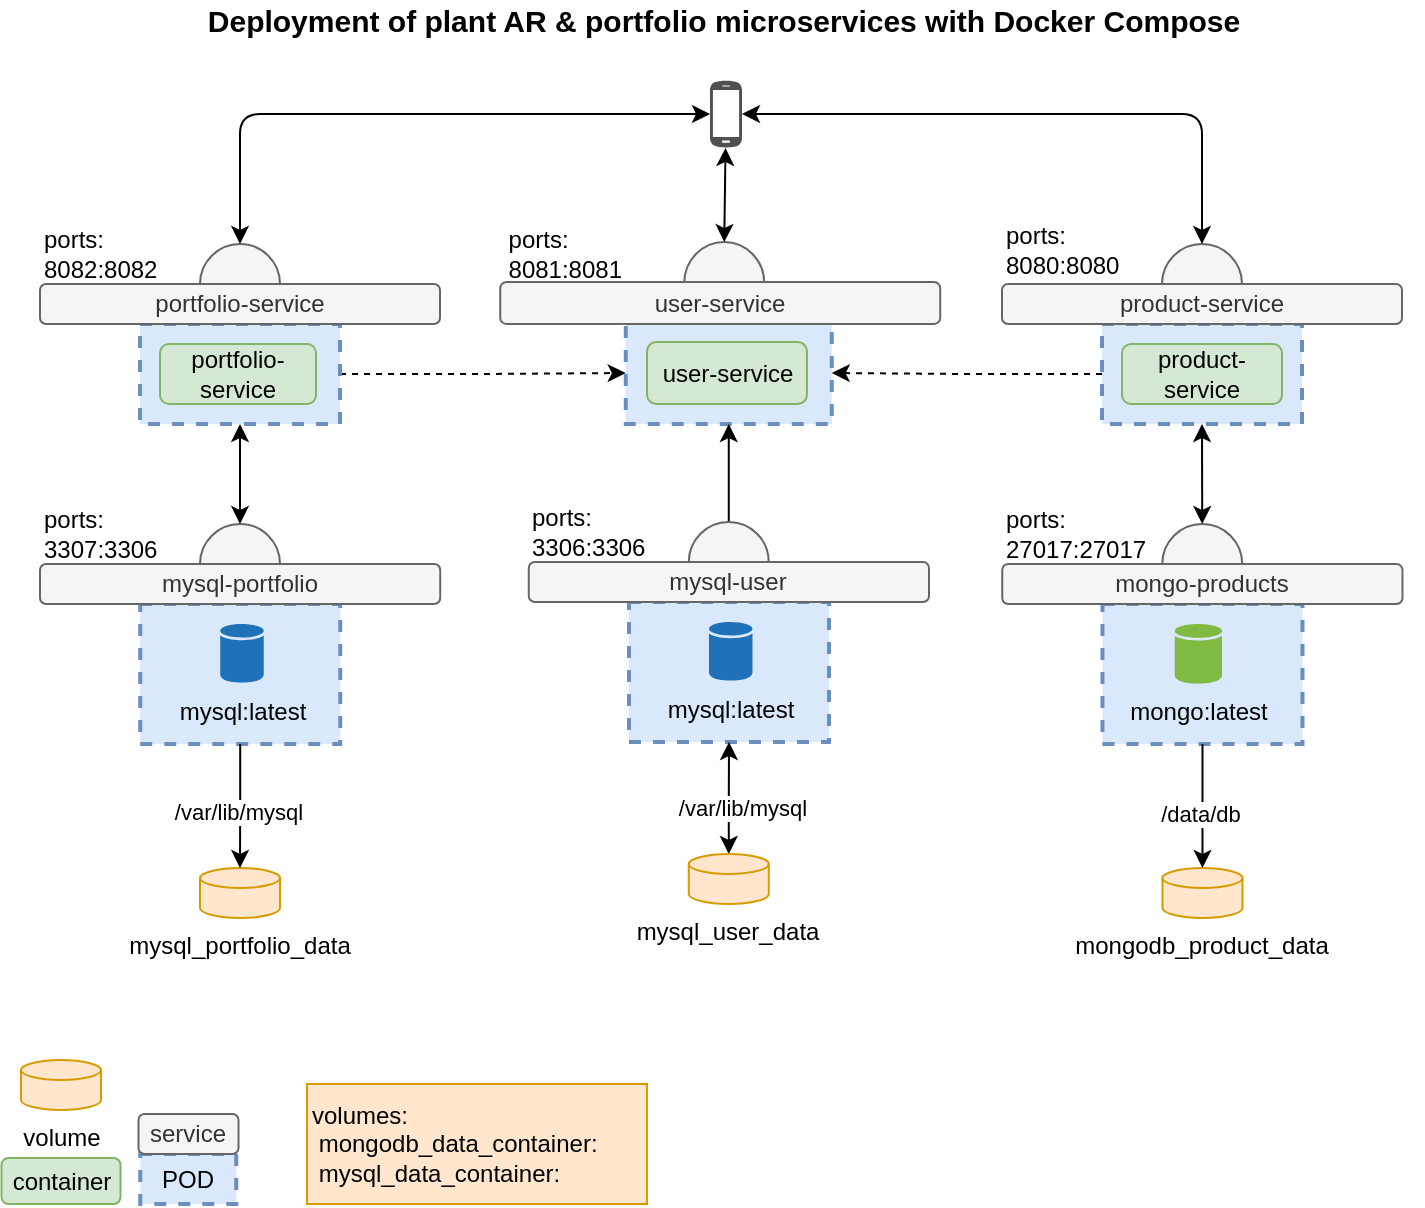 <mxfile version="22.0.3" type="device">
  <diagram name="2324" id="9okomMAcntQuOta_2Ip1">
    <mxGraphModel dx="229" dy="120" grid="1" gridSize="10" guides="1" tooltips="1" connect="1" arrows="1" fold="1" page="1" pageScale="1" pageWidth="1169" pageHeight="827" math="0" shadow="0">
      <root>
        <mxCell id="a0xubcgDf1r4rpU3K-4--0" />
        <mxCell id="a0xubcgDf1r4rpU3K-4--1" parent="a0xubcgDf1r4rpU3K-4--0" />
        <mxCell id="a0xubcgDf1r4rpU3K-4--2" value="" style="ellipse;whiteSpace=wrap;html=1;aspect=fixed;strokeWidth=1;fillColor=#f5f5f5;strokeColor=#666666;fontColor=#333333;" parent="a0xubcgDf1r4rpU3K-4--1" vertex="1">
          <mxGeometry x="650" y="162" width="40" height="40" as="geometry" />
        </mxCell>
        <mxCell id="a0xubcgDf1r4rpU3K-4--3" value="" style="ellipse;whiteSpace=wrap;html=1;aspect=fixed;strokeWidth=1;fillColor=#f5f5f5;strokeColor=#666666;fontColor=#333333;" parent="a0xubcgDf1r4rpU3K-4--1" vertex="1">
          <mxGeometry x="169" y="162" width="40" height="40" as="geometry" />
        </mxCell>
        <mxCell id="a0xubcgDf1r4rpU3K-4--4" value="" style="rounded=0;whiteSpace=wrap;html=1;strokeColor=#6c8ebf;dashed=1;strokeWidth=2;fillColor=#dae8fc;" parent="a0xubcgDf1r4rpU3K-4--1" vertex="1">
          <mxGeometry x="381.88" y="201" width="103" height="51" as="geometry" />
        </mxCell>
        <mxCell id="YOjwBTMzrh_71FQqVvZ7-6" style="edgeStyle=orthogonalEdgeStyle;rounded=0;orthogonalLoop=1;jettySize=auto;html=1;entryX=1;entryY=0.5;entryDx=0;entryDy=0;dashed=1;" parent="a0xubcgDf1r4rpU3K-4--1" source="a0xubcgDf1r4rpU3K-4--5" target="a0xubcgDf1r4rpU3K-4--4" edge="1">
          <mxGeometry relative="1" as="geometry" />
        </mxCell>
        <mxCell id="a0xubcgDf1r4rpU3K-4--5" value="" style="rounded=0;whiteSpace=wrap;html=1;strokeColor=#6c8ebf;dashed=1;strokeWidth=2;fillColor=#dae8fc;" parent="a0xubcgDf1r4rpU3K-4--1" vertex="1">
          <mxGeometry x="620" y="202" width="100" height="50" as="geometry" />
        </mxCell>
        <mxCell id="a0xubcgDf1r4rpU3K-4--6" value="" style="rounded=0;whiteSpace=wrap;html=1;strokeColor=#6c8ebf;dashed=1;strokeWidth=2;fillColor=#dae8fc;" parent="a0xubcgDf1r4rpU3K-4--1" vertex="1">
          <mxGeometry x="620.24" y="342" width="100" height="70" as="geometry" />
        </mxCell>
        <mxCell id="a0xubcgDf1r4rpU3K-4--7" value="" style="rounded=0;whiteSpace=wrap;html=1;strokeColor=#6c8ebf;dashed=1;strokeWidth=2;fillColor=#dae8fc;" parent="a0xubcgDf1r4rpU3K-4--1" vertex="1">
          <mxGeometry x="139.12" y="342" width="100" height="70" as="geometry" />
        </mxCell>
        <mxCell id="YOjwBTMzrh_71FQqVvZ7-4" value="" style="edgeStyle=orthogonalEdgeStyle;rounded=0;orthogonalLoop=1;jettySize=auto;html=1;" parent="a0xubcgDf1r4rpU3K-4--1" source="a0xubcgDf1r4rpU3K-4--8" target="a0xubcgDf1r4rpU3K-4--11" edge="1">
          <mxGeometry relative="1" as="geometry" />
        </mxCell>
        <mxCell id="YOjwBTMzrh_71FQqVvZ7-5" style="edgeStyle=orthogonalEdgeStyle;rounded=0;orthogonalLoop=1;jettySize=auto;html=1;entryX=0;entryY=0.5;entryDx=0;entryDy=0;dashed=1;" parent="a0xubcgDf1r4rpU3K-4--1" source="a0xubcgDf1r4rpU3K-4--8" target="a0xubcgDf1r4rpU3K-4--4" edge="1">
          <mxGeometry relative="1" as="geometry" />
        </mxCell>
        <mxCell id="a0xubcgDf1r4rpU3K-4--8" value="" style="rounded=0;whiteSpace=wrap;html=1;strokeColor=#6c8ebf;dashed=1;fillColor=#dae8fc;strokeWidth=2;" parent="a0xubcgDf1r4rpU3K-4--1" vertex="1">
          <mxGeometry x="139" y="202" width="100" height="50" as="geometry" />
        </mxCell>
        <mxCell id="a0xubcgDf1r4rpU3K-4--9" value="portfolio-service" style="rounded=1;whiteSpace=wrap;html=1;fillColor=#d5e8d4;strokeColor=#82b366;" parent="a0xubcgDf1r4rpU3K-4--1" vertex="1">
          <mxGeometry x="149" y="212" width="78" height="30" as="geometry" />
        </mxCell>
        <mxCell id="a0xubcgDf1r4rpU3K-4--10" value="product-service" style="rounded=1;whiteSpace=wrap;html=1;fillColor=#d5e8d4;strokeColor=#82b366;" parent="a0xubcgDf1r4rpU3K-4--1" vertex="1">
          <mxGeometry x="630" y="212" width="80" height="30" as="geometry" />
        </mxCell>
        <mxCell id="a0xubcgDf1r4rpU3K-4--11" value="portfolio-service" style="rounded=1;whiteSpace=wrap;html=1;fillColor=#f5f5f5;strokeColor=#666666;fontColor=#333333;" parent="a0xubcgDf1r4rpU3K-4--1" vertex="1">
          <mxGeometry x="89" y="182" width="200" height="20" as="geometry" />
        </mxCell>
        <mxCell id="a0xubcgDf1r4rpU3K-4--12" value="product-service" style="rounded=1;whiteSpace=wrap;html=1;fillColor=#f5f5f5;strokeColor=#666666;fontColor=#333333;" parent="a0xubcgDf1r4rpU3K-4--1" vertex="1">
          <mxGeometry x="570" y="182" width="200" height="20" as="geometry" />
        </mxCell>
        <mxCell id="a0xubcgDf1r4rpU3K-4--13" value="mongo:latest" style="shadow=0;dashed=0;html=1;strokeColor=none;labelPosition=center;verticalLabelPosition=bottom;verticalAlign=top;outlineConnect=0;align=center;shape=mxgraph.office.databases.database;fillColor=#7FBA42;" parent="a0xubcgDf1r4rpU3K-4--1" vertex="1">
          <mxGeometry x="656.37" y="352" width="23.63" height="30" as="geometry" />
        </mxCell>
        <mxCell id="a0xubcgDf1r4rpU3K-4--14" value="mysql:latest" style="shadow=0;dashed=0;html=1;strokeColor=none;labelPosition=center;verticalLabelPosition=bottom;verticalAlign=top;outlineConnect=0;align=center;shape=mxgraph.office.databases.database;fillColor=#2072B8;" parent="a0xubcgDf1r4rpU3K-4--1" vertex="1">
          <mxGeometry x="179.12" y="352" width="21.75" height="29.5" as="geometry" />
        </mxCell>
        <mxCell id="a0xubcgDf1r4rpU3K-4--17" value="user-service" style="rounded=1;whiteSpace=wrap;html=1;fillColor=#d5e8d4;strokeColor=#82b366;" parent="a0xubcgDf1r4rpU3K-4--1" vertex="1">
          <mxGeometry x="392.5" y="211" width="80" height="31" as="geometry" />
        </mxCell>
        <mxCell id="a0xubcgDf1r4rpU3K-4--18" value="" style="ellipse;whiteSpace=wrap;html=1;aspect=fixed;strokeWidth=1;fillColor=#f5f5f5;strokeColor=#666666;fontColor=#333333;" parent="a0xubcgDf1r4rpU3K-4--1" vertex="1">
          <mxGeometry x="411.12" y="161" width="40" height="41" as="geometry" />
        </mxCell>
        <mxCell id="a0xubcgDf1r4rpU3K-4--19" value="user-service" style="rounded=1;whiteSpace=wrap;html=1;fillColor=#f5f5f5;strokeColor=#666666;fontColor=#333333;" parent="a0xubcgDf1r4rpU3K-4--1" vertex="1">
          <mxGeometry x="319.12" y="181" width="220" height="21" as="geometry" />
        </mxCell>
        <mxCell id="a0xubcgDf1r4rpU3K-4--20" value="" style="endArrow=classic;startArrow=classic;html=1;exitX=0.5;exitY=0;exitDx=0;exitDy=0;" parent="a0xubcgDf1r4rpU3K-4--1" target="a0xubcgDf1r4rpU3K-4--21" edge="1">
          <mxGeometry width="50" height="50" relative="1" as="geometry">
            <mxPoint x="431.12" y="161" as="sourcePoint" />
            <mxPoint x="431.12" y="141" as="targetPoint" />
          </mxGeometry>
        </mxCell>
        <mxCell id="a0xubcgDf1r4rpU3K-4--21" value="" style="pointerEvents=1;shadow=0;dashed=0;html=1;strokeColor=none;fillColor=#505050;labelPosition=center;verticalLabelPosition=bottom;verticalAlign=top;outlineConnect=0;align=center;shape=mxgraph.office.devices.cell_phone_android_standalone;" parent="a0xubcgDf1r4rpU3K-4--1" vertex="1">
          <mxGeometry x="424" y="80" width="16" height="34" as="geometry" />
        </mxCell>
        <mxCell id="a0xubcgDf1r4rpU3K-4--22" value="&lt;div&gt;ports:&lt;/div&gt;&lt;div&gt;8082:&lt;span style=&quot;background-color: initial;&quot;&gt;8082&lt;/span&gt;&lt;/div&gt;" style="text;html=1;strokeColor=none;fillColor=none;align=left;verticalAlign=middle;whiteSpace=wrap;rounded=0;" parent="a0xubcgDf1r4rpU3K-4--1" vertex="1">
          <mxGeometry x="89" y="152" width="80" height="30" as="geometry" />
        </mxCell>
        <mxCell id="a0xubcgDf1r4rpU3K-4--23" value="&lt;div&gt;ports:&lt;/div&gt;&lt;div&gt;8080:&lt;span style=&quot;background-color: initial;&quot;&gt;8080&lt;/span&gt;&lt;/div&gt;" style="text;html=1;strokeColor=none;fillColor=none;align=left;verticalAlign=middle;whiteSpace=wrap;rounded=0;" parent="a0xubcgDf1r4rpU3K-4--1" vertex="1">
          <mxGeometry x="570" y="150" width="109" height="30" as="geometry" />
        </mxCell>
        <mxCell id="a0xubcgDf1r4rpU3K-4--24" value="POD" style="rounded=0;whiteSpace=wrap;html=1;strokeColor=#6c8ebf;dashed=1;fillColor=#dae8fc;strokeWidth=2;" parent="a0xubcgDf1r4rpU3K-4--1" vertex="1">
          <mxGeometry x="139.13" y="617" width="48" height="25" as="geometry" />
        </mxCell>
        <mxCell id="a0xubcgDf1r4rpU3K-4--25" value="service" style="rounded=1;whiteSpace=wrap;html=1;fillColor=#f5f5f5;strokeColor=#666666;fontColor=#333333;" parent="a0xubcgDf1r4rpU3K-4--1" vertex="1">
          <mxGeometry x="138.25" y="597" width="50" height="20" as="geometry" />
        </mxCell>
        <mxCell id="a0xubcgDf1r4rpU3K-4--26" value="" style="ellipse;whiteSpace=wrap;html=1;aspect=fixed;strokeWidth=1;fillColor=#f5f5f5;strokeColor=#666666;fontColor=#333333;" parent="a0xubcgDf1r4rpU3K-4--1" vertex="1">
          <mxGeometry x="169" y="302" width="40" height="40" as="geometry" />
        </mxCell>
        <mxCell id="a0xubcgDf1r4rpU3K-4--27" value="mysql-portfolio" style="rounded=1;whiteSpace=wrap;html=1;fillColor=#f5f5f5;strokeColor=#666666;fontColor=#333333;" parent="a0xubcgDf1r4rpU3K-4--1" vertex="1">
          <mxGeometry x="89" y="322" width="200.12" height="20" as="geometry" />
        </mxCell>
        <mxCell id="a0xubcgDf1r4rpU3K-4--28" value="&lt;div&gt;&lt;span&gt;ports:&amp;nbsp;&lt;/span&gt;&lt;br&gt;&lt;/div&gt;3307:3306" style="text;html=1;strokeColor=none;fillColor=none;align=left;verticalAlign=middle;whiteSpace=wrap;rounded=0;" parent="a0xubcgDf1r4rpU3K-4--1" vertex="1">
          <mxGeometry x="89" y="292" width="109" height="30" as="geometry" />
        </mxCell>
        <mxCell id="a0xubcgDf1r4rpU3K-4--29" value="" style="endArrow=classic;startArrow=classic;html=1;exitX=0.5;exitY=1;exitDx=0;exitDy=0;entryX=0.5;entryY=0;entryDx=0;entryDy=0;" parent="a0xubcgDf1r4rpU3K-4--1" source="a0xubcgDf1r4rpU3K-4--8" target="a0xubcgDf1r4rpU3K-4--26" edge="1">
          <mxGeometry width="50" height="50" relative="1" as="geometry">
            <mxPoint x="459" y="352" as="sourcePoint" />
            <mxPoint x="479" y="382" as="targetPoint" />
          </mxGeometry>
        </mxCell>
        <mxCell id="a0xubcgDf1r4rpU3K-4--30" value="" style="ellipse;whiteSpace=wrap;html=1;aspect=fixed;strokeWidth=1;fillColor=#f5f5f5;strokeColor=#666666;fontColor=#333333;" parent="a0xubcgDf1r4rpU3K-4--1" vertex="1">
          <mxGeometry x="650.12" y="302" width="40" height="40" as="geometry" />
        </mxCell>
        <mxCell id="a0xubcgDf1r4rpU3K-4--31" value="mongo-products" style="rounded=1;whiteSpace=wrap;html=1;fillColor=#f5f5f5;strokeColor=#666666;fontColor=#333333;" parent="a0xubcgDf1r4rpU3K-4--1" vertex="1">
          <mxGeometry x="570.12" y="322" width="200.12" height="20" as="geometry" />
        </mxCell>
        <mxCell id="a0xubcgDf1r4rpU3K-4--32" value="&lt;div&gt;&lt;span&gt;ports:&amp;nbsp;&lt;/span&gt;&lt;br&gt;&lt;/div&gt;27017:27017" style="text;html=1;strokeColor=none;fillColor=none;align=left;verticalAlign=middle;whiteSpace=wrap;rounded=0;" parent="a0xubcgDf1r4rpU3K-4--1" vertex="1">
          <mxGeometry x="570" y="292" width="80" height="30" as="geometry" />
        </mxCell>
        <mxCell id="a0xubcgDf1r4rpU3K-4--33" value="" style="endArrow=classic;startArrow=classic;html=1;exitX=0.5;exitY=1;exitDx=0;exitDy=0;entryX=0.5;entryY=0;entryDx=0;entryDy=0;" parent="a0xubcgDf1r4rpU3K-4--1" source="a0xubcgDf1r4rpU3K-4--5" target="a0xubcgDf1r4rpU3K-4--30" edge="1">
          <mxGeometry width="50" height="50" relative="1" as="geometry">
            <mxPoint x="390" y="262" as="sourcePoint" />
            <mxPoint x="670.0" y="292" as="targetPoint" />
          </mxGeometry>
        </mxCell>
        <mxCell id="a0xubcgDf1r4rpU3K-4--34" value="&lt;div style=&quot;text-align: left;&quot;&gt;&lt;span style=&quot;background-color: initial;&quot;&gt;ports:&lt;/span&gt;&lt;/div&gt;&lt;div style=&quot;text-align: left;&quot;&gt;&lt;span style=&quot;background-color: initial;&quot;&gt;8081:&lt;/span&gt;&lt;span style=&quot;background-color: initial;&quot;&gt;8081&lt;/span&gt;&lt;br&gt;&lt;/div&gt;" style="text;html=1;strokeColor=none;fillColor=none;align=right;verticalAlign=middle;whiteSpace=wrap;rounded=0;" parent="a0xubcgDf1r4rpU3K-4--1" vertex="1">
          <mxGeometry x="316.88" y="151" width="65" height="31" as="geometry" />
        </mxCell>
        <mxCell id="a0xubcgDf1r4rpU3K-4--35" value="&lt;div&gt;&lt;b&gt;&lt;font style=&quot;font-size: 15px&quot;&gt;Deployment of plant AR &amp;amp; portfolio microservices with Docker Compose&lt;/font&gt;&lt;/b&gt;&lt;/div&gt;" style="text;html=1;strokeColor=none;fillColor=none;align=center;verticalAlign=middle;whiteSpace=wrap;rounded=0;" parent="a0xubcgDf1r4rpU3K-4--1" vertex="1">
          <mxGeometry x="82" y="40" width="698" height="20" as="geometry" />
        </mxCell>
        <mxCell id="a0xubcgDf1r4rpU3K-4--38" value="mysql_portfolio_data" style="shape=cylinder3;whiteSpace=wrap;html=1;boundedLbl=1;backgroundOutline=1;size=5;verticalAlign=top;labelPosition=center;verticalLabelPosition=bottom;align=center;fillColor=#ffe6cc;strokeColor=#d79b00;" parent="a0xubcgDf1r4rpU3K-4--1" vertex="1">
          <mxGeometry x="169" y="474" width="40" height="25" as="geometry" />
        </mxCell>
        <mxCell id="a0xubcgDf1r4rpU3K-4--40" value="mongodb_product_data" style="shape=cylinder3;whiteSpace=wrap;html=1;boundedLbl=1;backgroundOutline=1;size=5;verticalAlign=top;labelPosition=center;verticalLabelPosition=bottom;align=center;fillColor=#ffe6cc;strokeColor=#d79b00;" parent="a0xubcgDf1r4rpU3K-4--1" vertex="1">
          <mxGeometry x="650.24" y="474" width="40" height="25" as="geometry" />
        </mxCell>
        <mxCell id="a0xubcgDf1r4rpU3K-4--41" value="container" style="rounded=1;whiteSpace=wrap;html=1;fillColor=#d5e8d4;strokeColor=#82b366;" parent="a0xubcgDf1r4rpU3K-4--1" vertex="1">
          <mxGeometry x="69.75" y="619" width="59.5" height="23" as="geometry" />
        </mxCell>
        <mxCell id="a0xubcgDf1r4rpU3K-4--42" value="volume" style="shape=cylinder3;whiteSpace=wrap;html=1;boundedLbl=1;backgroundOutline=1;size=5;verticalAlign=top;labelPosition=center;verticalLabelPosition=bottom;align=center;fillColor=#ffe6cc;strokeColor=#d79b00;" parent="a0xubcgDf1r4rpU3K-4--1" vertex="1">
          <mxGeometry x="79.5" y="570" width="40" height="25" as="geometry" />
        </mxCell>
        <mxCell id="a0xubcgDf1r4rpU3K-4--43" value="&lt;div&gt;&lt;span style=&quot;background-color: initial;&quot;&gt;volumes:&lt;/span&gt;&lt;br&gt;&lt;/div&gt;&lt;div&gt;&amp;nbsp;mongodb_data_container:&lt;/div&gt;&lt;div&gt;&amp;nbsp;mysql_data_container:&lt;/div&gt;" style="text;html=1;align=left;verticalAlign=middle;resizable=0;points=[];autosize=1;strokeColor=#d79b00;fillColor=#ffe6cc;" parent="a0xubcgDf1r4rpU3K-4--1" vertex="1">
          <mxGeometry x="222.5" y="582" width="170" height="60" as="geometry" />
        </mxCell>
        <mxCell id="_-dxfybHBUWcMc495bwz-0" value="" style="rounded=0;whiteSpace=wrap;html=1;strokeColor=#6c8ebf;dashed=1;strokeWidth=2;fillColor=#dae8fc;" parent="a0xubcgDf1r4rpU3K-4--1" vertex="1">
          <mxGeometry x="383.5" y="341" width="100" height="70" as="geometry" />
        </mxCell>
        <mxCell id="_-dxfybHBUWcMc495bwz-1" value="mysql:latest" style="shadow=0;dashed=0;html=1;strokeColor=none;labelPosition=center;verticalLabelPosition=bottom;verticalAlign=top;outlineConnect=0;align=center;shape=mxgraph.office.databases.database;fillColor=#2072B8;" parent="a0xubcgDf1r4rpU3K-4--1" vertex="1">
          <mxGeometry x="423.5" y="351" width="21.75" height="29.5" as="geometry" />
        </mxCell>
        <mxCell id="_-dxfybHBUWcMc495bwz-12" style="edgeStyle=orthogonalEdgeStyle;rounded=0;orthogonalLoop=1;jettySize=auto;html=1;exitX=0.5;exitY=0;exitDx=0;exitDy=0;entryX=0.5;entryY=1;entryDx=0;entryDy=0;" parent="a0xubcgDf1r4rpU3K-4--1" source="_-dxfybHBUWcMc495bwz-2" target="a0xubcgDf1r4rpU3K-4--4" edge="1">
          <mxGeometry relative="1" as="geometry" />
        </mxCell>
        <mxCell id="_-dxfybHBUWcMc495bwz-2" value="" style="ellipse;whiteSpace=wrap;html=1;aspect=fixed;strokeWidth=1;fillColor=#f5f5f5;strokeColor=#666666;fontColor=#333333;" parent="a0xubcgDf1r4rpU3K-4--1" vertex="1">
          <mxGeometry x="413.38" y="301" width="40" height="40" as="geometry" />
        </mxCell>
        <mxCell id="_-dxfybHBUWcMc495bwz-3" value="mysql-user" style="rounded=1;whiteSpace=wrap;html=1;fillColor=#f5f5f5;strokeColor=#666666;fontColor=#333333;" parent="a0xubcgDf1r4rpU3K-4--1" vertex="1">
          <mxGeometry x="333.38" y="321" width="200.12" height="20" as="geometry" />
        </mxCell>
        <mxCell id="_-dxfybHBUWcMc495bwz-4" value="&lt;div&gt;&lt;span&gt;ports:&amp;nbsp;&lt;/span&gt;&lt;br&gt;&lt;/div&gt;3306:3306" style="text;html=1;strokeColor=none;fillColor=none;align=left;verticalAlign=middle;whiteSpace=wrap;rounded=0;" parent="a0xubcgDf1r4rpU3K-4--1" vertex="1">
          <mxGeometry x="333.38" y="291" width="66.5" height="30" as="geometry" />
        </mxCell>
        <mxCell id="_-dxfybHBUWcMc495bwz-6" style="edgeStyle=orthogonalEdgeStyle;rounded=0;orthogonalLoop=1;jettySize=auto;html=1;entryX=0.5;entryY=1;entryDx=0;entryDy=0;startArrow=classic;startFill=1;" parent="a0xubcgDf1r4rpU3K-4--1" source="_-dxfybHBUWcMc495bwz-8" target="_-dxfybHBUWcMc495bwz-0" edge="1">
          <mxGeometry relative="1" as="geometry" />
        </mxCell>
        <mxCell id="_-dxfybHBUWcMc495bwz-7" value="/var/lib/mysql" style="edgeLabel;html=1;align=center;verticalAlign=middle;resizable=0;points=[];" parent="_-dxfybHBUWcMc495bwz-6" vertex="1" connectable="0">
          <mxGeometry x="-0.34" y="-1" relative="1" as="geometry">
            <mxPoint x="5" y="-5" as="offset" />
          </mxGeometry>
        </mxCell>
        <mxCell id="_-dxfybHBUWcMc495bwz-8" value="mysql_user_data" style="shape=cylinder3;whiteSpace=wrap;html=1;boundedLbl=1;backgroundOutline=1;size=5;verticalAlign=top;labelPosition=center;verticalLabelPosition=bottom;align=center;fillColor=#ffe6cc;strokeColor=#d79b00;" parent="a0xubcgDf1r4rpU3K-4--1" vertex="1">
          <mxGeometry x="413.38" y="467" width="40" height="25" as="geometry" />
        </mxCell>
        <mxCell id="YOjwBTMzrh_71FQqVvZ7-0" style="edgeStyle=orthogonalEdgeStyle;rounded=0;orthogonalLoop=1;jettySize=auto;html=1;entryX=0.5;entryY=0;entryDx=0;entryDy=0;entryPerimeter=0;" parent="a0xubcgDf1r4rpU3K-4--1" source="a0xubcgDf1r4rpU3K-4--7" target="a0xubcgDf1r4rpU3K-4--38" edge="1">
          <mxGeometry relative="1" as="geometry" />
        </mxCell>
        <mxCell id="YOjwBTMzrh_71FQqVvZ7-1" value="/var/lib/mysql" style="edgeLabel;html=1;align=center;verticalAlign=middle;resizable=0;points=[];" parent="YOjwBTMzrh_71FQqVvZ7-0" vertex="1" connectable="0">
          <mxGeometry x="-0.241" y="-1" relative="1" as="geometry">
            <mxPoint y="10" as="offset" />
          </mxGeometry>
        </mxCell>
        <mxCell id="YOjwBTMzrh_71FQqVvZ7-2" style="edgeStyle=orthogonalEdgeStyle;rounded=0;orthogonalLoop=1;jettySize=auto;html=1;entryX=0.5;entryY=0;entryDx=0;entryDy=0;entryPerimeter=0;" parent="a0xubcgDf1r4rpU3K-4--1" source="a0xubcgDf1r4rpU3K-4--6" target="a0xubcgDf1r4rpU3K-4--40" edge="1">
          <mxGeometry relative="1" as="geometry" />
        </mxCell>
        <mxCell id="YOjwBTMzrh_71FQqVvZ7-3" value="/data/db" style="edgeLabel;html=1;align=center;verticalAlign=middle;resizable=0;points=[];" parent="YOjwBTMzrh_71FQqVvZ7-2" vertex="1" connectable="0">
          <mxGeometry x="-0.111" y="-1" relative="1" as="geometry">
            <mxPoint y="7" as="offset" />
          </mxGeometry>
        </mxCell>
        <mxCell id="YOjwBTMzrh_71FQqVvZ7-8" value="" style="endArrow=classic;startArrow=classic;html=1;entryX=0.5;entryY=0;entryDx=0;entryDy=0;" parent="a0xubcgDf1r4rpU3K-4--1" source="a0xubcgDf1r4rpU3K-4--21" target="a0xubcgDf1r4rpU3K-4--2" edge="1">
          <mxGeometry width="50" height="50" relative="1" as="geometry">
            <mxPoint x="624.16" y="64" as="sourcePoint" />
            <mxPoint x="624.16" y="114" as="targetPoint" />
            <Array as="points">
              <mxPoint x="670" y="97" />
            </Array>
          </mxGeometry>
        </mxCell>
        <mxCell id="YOjwBTMzrh_71FQqVvZ7-9" value="" style="endArrow=classic;startArrow=classic;html=1;entryX=0.5;entryY=0;entryDx=0;entryDy=0;" parent="a0xubcgDf1r4rpU3K-4--1" source="a0xubcgDf1r4rpU3K-4--21" target="a0xubcgDf1r4rpU3K-4--3" edge="1">
          <mxGeometry width="50" height="50" relative="1" as="geometry">
            <mxPoint x="450" y="107" as="sourcePoint" />
            <mxPoint x="680" y="172" as="targetPoint" />
            <Array as="points">
              <mxPoint x="189" y="97" />
            </Array>
          </mxGeometry>
        </mxCell>
      </root>
    </mxGraphModel>
  </diagram>
</mxfile>
